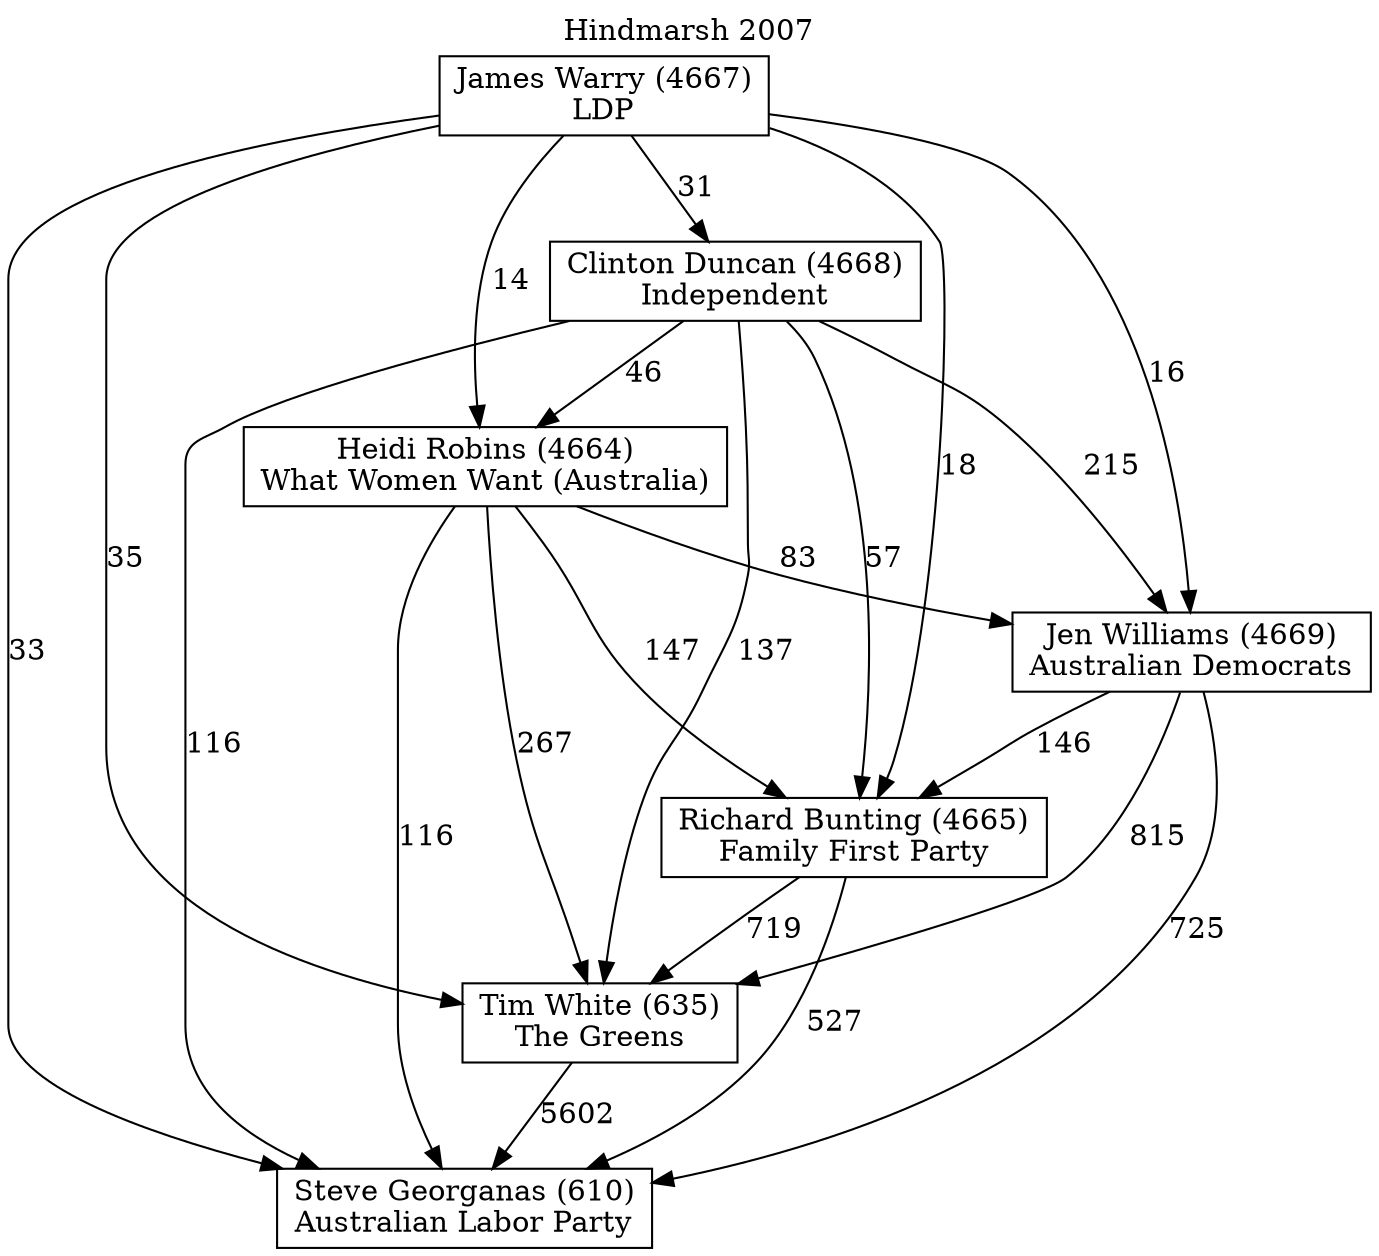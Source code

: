// House preference flow
digraph "Steve Georganas (610)_Hindmarsh_2007" {
	graph [label="Hindmarsh 2007" labelloc=t mclimit=10]
	node [shape=box]
	"Steve Georganas (610)" [label="Steve Georganas (610)
Australian Labor Party"]
	"Tim White (635)" [label="Tim White (635)
The Greens"]
	"Richard Bunting (4665)" [label="Richard Bunting (4665)
Family First Party"]
	"Jen Williams (4669)" [label="Jen Williams (4669)
Australian Democrats"]
	"Heidi Robins (4664)" [label="Heidi Robins (4664)
What Women Want (Australia)"]
	"Clinton Duncan (4668)" [label="Clinton Duncan (4668)
Independent"]
	"James Warry (4667)" [label="James Warry (4667)
LDP"]
	"Tim White (635)" -> "Steve Georganas (610)" [label=5602]
	"Richard Bunting (4665)" -> "Tim White (635)" [label=719]
	"Jen Williams (4669)" -> "Richard Bunting (4665)" [label=146]
	"Heidi Robins (4664)" -> "Jen Williams (4669)" [label=83]
	"Clinton Duncan (4668)" -> "Heidi Robins (4664)" [label=46]
	"James Warry (4667)" -> "Clinton Duncan (4668)" [label=31]
	"Richard Bunting (4665)" -> "Steve Georganas (610)" [label=527]
	"Jen Williams (4669)" -> "Steve Georganas (610)" [label=725]
	"Heidi Robins (4664)" -> "Steve Georganas (610)" [label=116]
	"Clinton Duncan (4668)" -> "Steve Georganas (610)" [label=116]
	"James Warry (4667)" -> "Steve Georganas (610)" [label=33]
	"James Warry (4667)" -> "Heidi Robins (4664)" [label=14]
	"Clinton Duncan (4668)" -> "Jen Williams (4669)" [label=215]
	"James Warry (4667)" -> "Jen Williams (4669)" [label=16]
	"Heidi Robins (4664)" -> "Richard Bunting (4665)" [label=147]
	"Clinton Duncan (4668)" -> "Richard Bunting (4665)" [label=57]
	"James Warry (4667)" -> "Richard Bunting (4665)" [label=18]
	"Jen Williams (4669)" -> "Tim White (635)" [label=815]
	"Heidi Robins (4664)" -> "Tim White (635)" [label=267]
	"Clinton Duncan (4668)" -> "Tim White (635)" [label=137]
	"James Warry (4667)" -> "Tim White (635)" [label=35]
}
